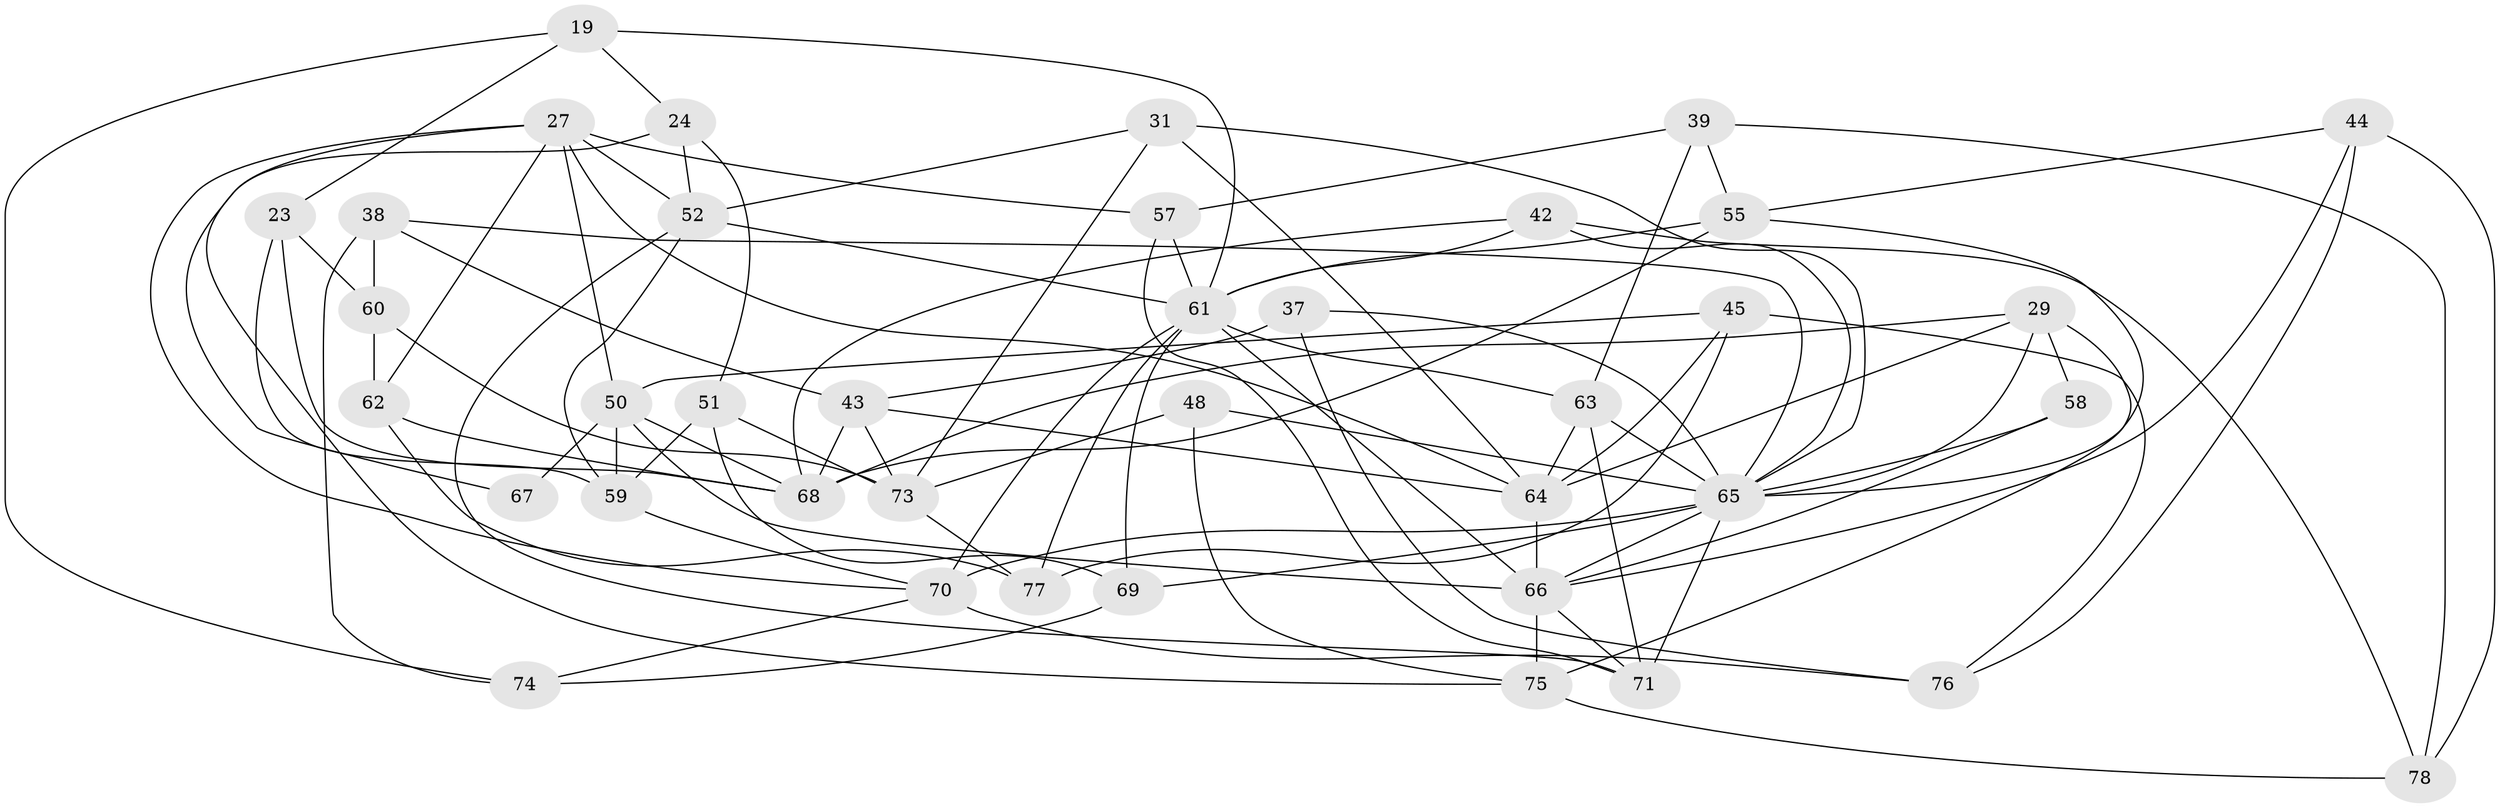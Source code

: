 // original degree distribution, {4: 1.0}
// Generated by graph-tools (version 1.1) at 2025/59/03/09/25 04:59:05]
// undirected, 39 vertices, 97 edges
graph export_dot {
graph [start="1"]
  node [color=gray90,style=filled];
  19;
  23;
  24;
  27 [super="+7+10"];
  29 [super="+16"];
  31;
  37;
  38;
  39;
  42;
  43 [super="+17"];
  44;
  45;
  48;
  50 [super="+6+35"];
  51;
  52 [super="+36+21"];
  55 [super="+22"];
  57;
  58;
  59 [super="+56"];
  60;
  61 [super="+46+11+47+54"];
  62;
  63 [super="+53"];
  64 [super="+34"];
  65 [super="+2+20+41"];
  66 [super="+3+32+33+49"];
  67;
  68 [super="+1+4"];
  69;
  70 [super="+28+25"];
  71 [super="+15+40"];
  73 [super="+18"];
  74;
  75 [super="+72"];
  76;
  77;
  78;
  19 -- 24;
  19 -- 74;
  19 -- 23;
  19 -- 61;
  23 -- 68;
  23 -- 60;
  23 -- 59;
  24 -- 51;
  24 -- 75;
  24 -- 52;
  27 -- 62;
  27 -- 64;
  27 -- 57;
  27 -- 67;
  27 -- 50;
  27 -- 52 [weight=2];
  27 -- 70;
  29 -- 58 [weight=2];
  29 -- 75;
  29 -- 68;
  29 -- 64;
  29 -- 65;
  31 -- 65;
  31 -- 52;
  31 -- 64;
  31 -- 73;
  37 -- 76;
  37 -- 43 [weight=2];
  37 -- 65;
  38 -- 60;
  38 -- 74;
  38 -- 43;
  38 -- 65;
  39 -- 78;
  39 -- 57;
  39 -- 55;
  39 -- 63;
  42 -- 78;
  42 -- 68;
  42 -- 61;
  42 -- 65;
  43 -- 68;
  43 -- 64;
  43 -- 73;
  44 -- 78;
  44 -- 76;
  44 -- 66;
  44 -- 55;
  45 -- 77;
  45 -- 76;
  45 -- 50;
  45 -- 64;
  48 -- 73;
  48 -- 65 [weight=2];
  48 -- 75;
  50 -- 67 [weight=3];
  50 -- 59 [weight=2];
  50 -- 68;
  50 -- 66 [weight=2];
  51 -- 69;
  51 -- 59;
  51 -- 73;
  52 -- 61 [weight=2];
  52 -- 71;
  52 -- 59;
  55 -- 68 [weight=2];
  55 -- 61;
  55 -- 65;
  57 -- 61;
  57 -- 71;
  58 -- 65;
  58 -- 66;
  59 -- 70;
  60 -- 73;
  60 -- 62;
  61 -- 70 [weight=2];
  61 -- 77;
  61 -- 66 [weight=3];
  61 -- 69;
  61 -- 63;
  62 -- 77;
  62 -- 68;
  63 -- 64;
  63 -- 65 [weight=2];
  63 -- 71;
  64 -- 66 [weight=2];
  65 -- 70 [weight=2];
  65 -- 71 [weight=3];
  65 -- 66;
  65 -- 69;
  66 -- 71 [weight=2];
  66 -- 75 [weight=2];
  69 -- 74;
  70 -- 76;
  70 -- 74;
  73 -- 77;
  75 -- 78;
}
